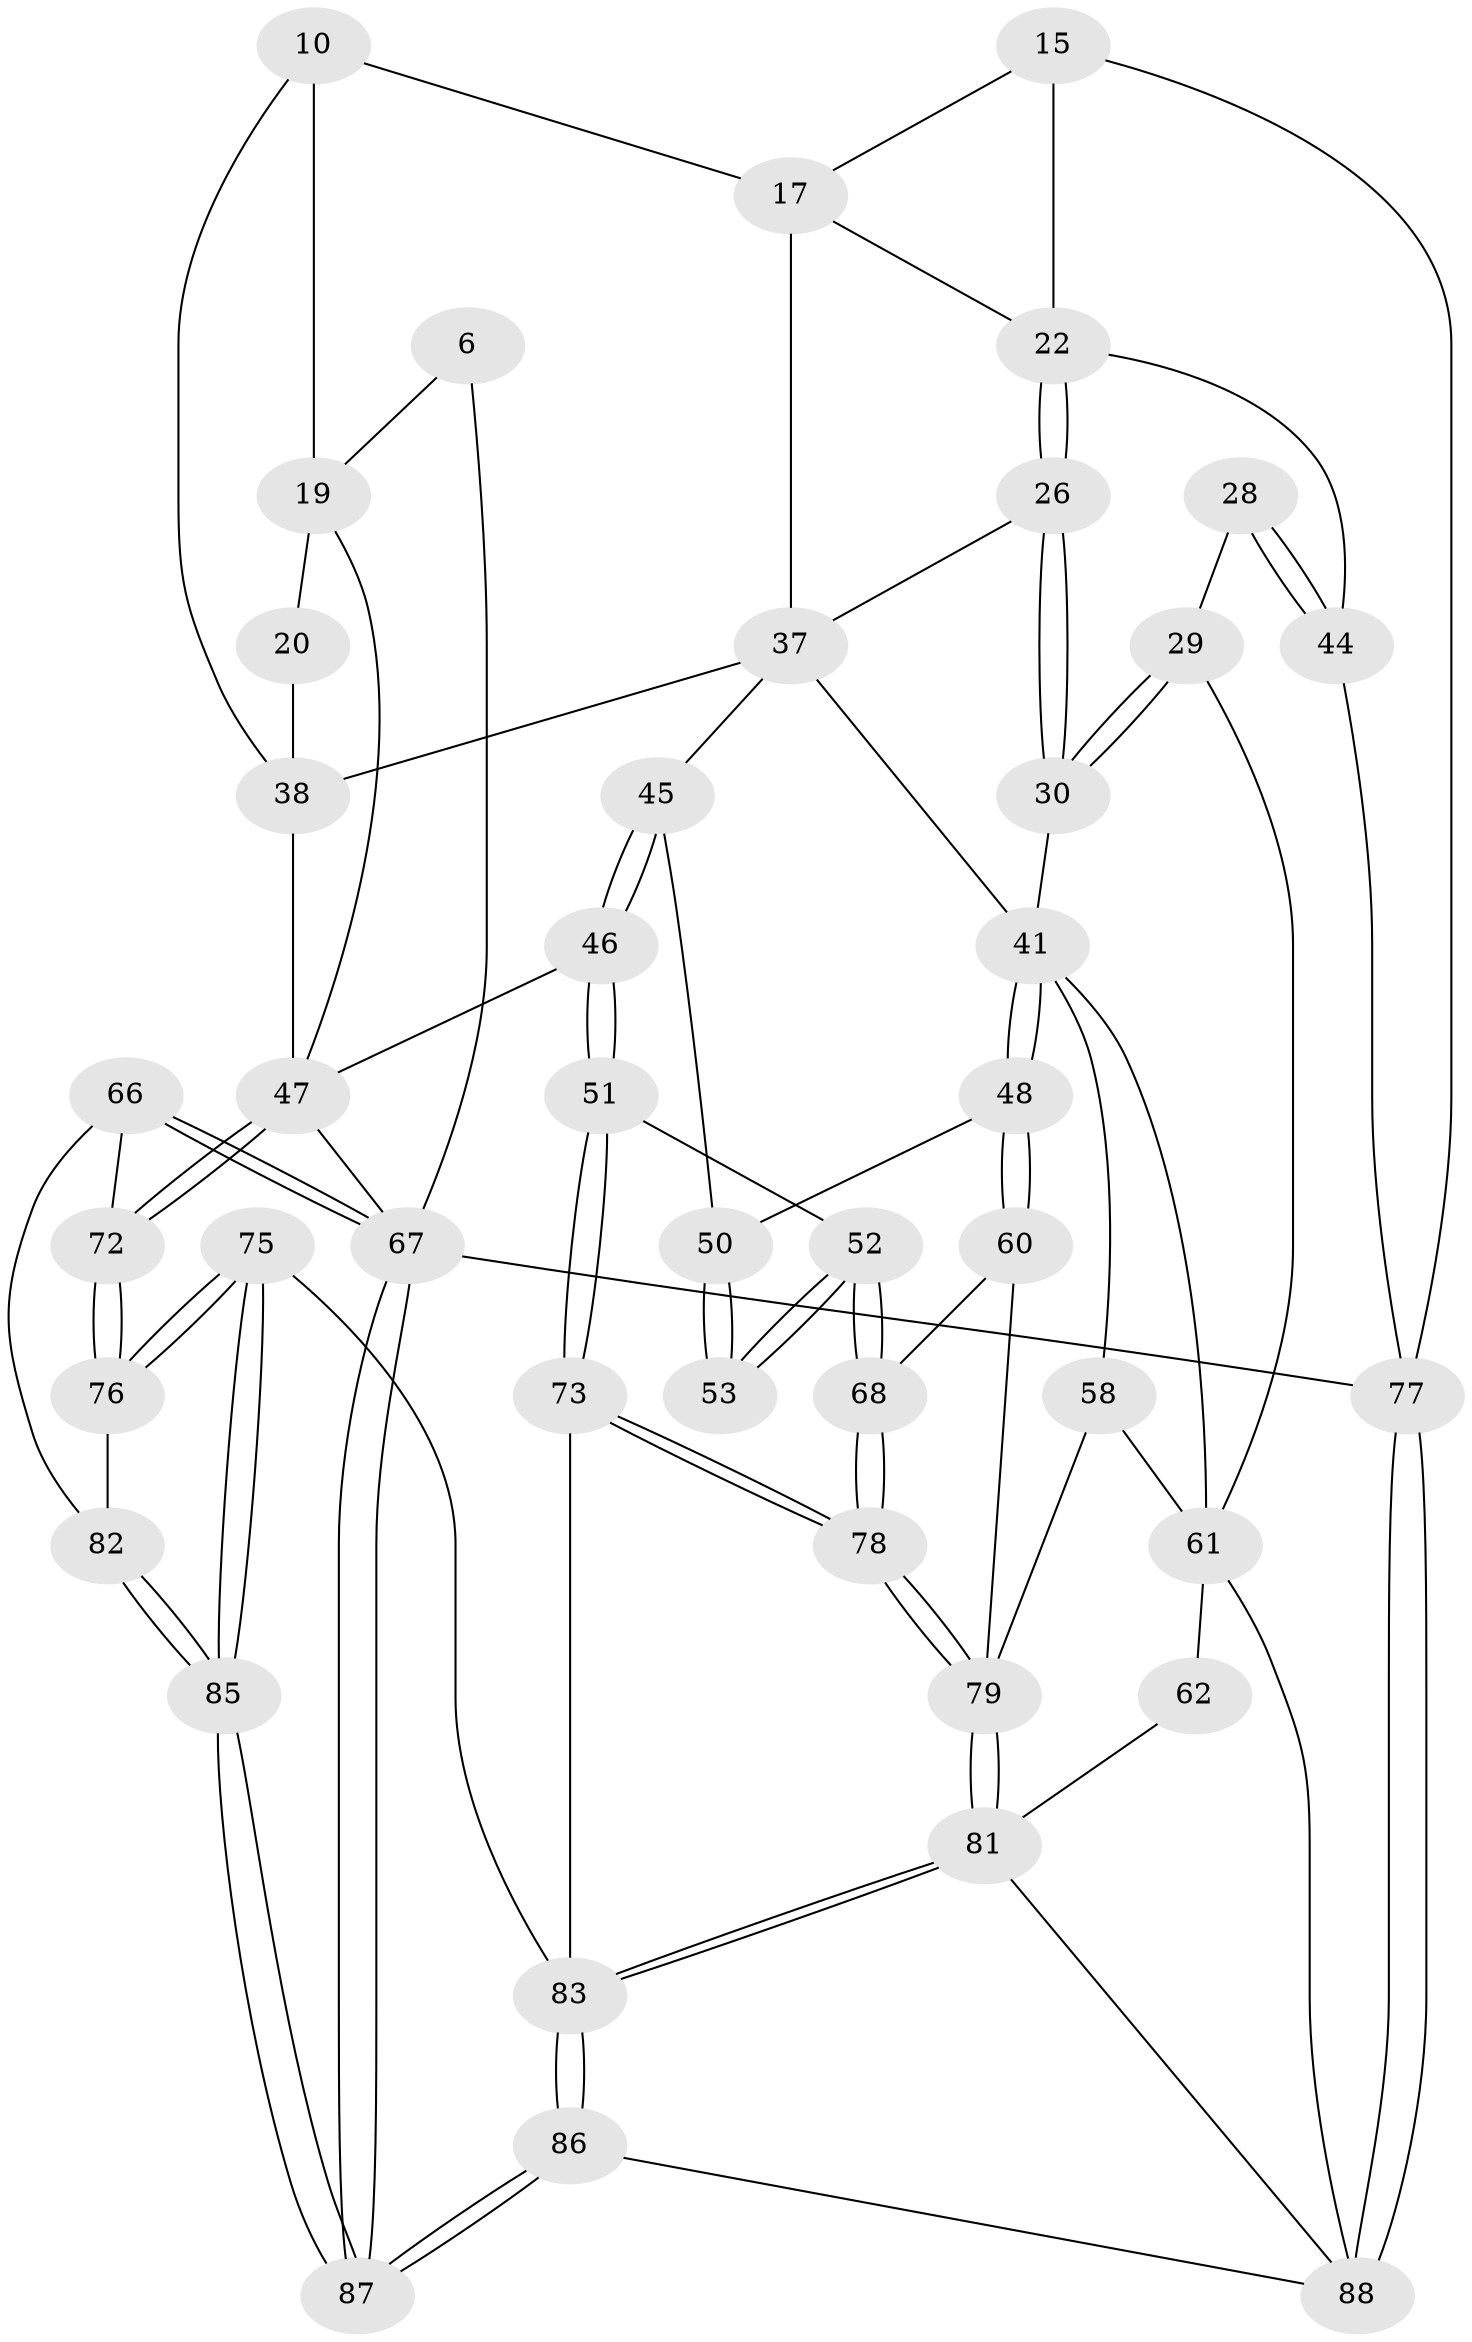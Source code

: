 // original degree distribution, {3: 0.022727272727272728, 4: 0.23863636363636365, 6: 0.2159090909090909, 5: 0.5227272727272727}
// Generated by graph-tools (version 1.1) at 2025/59/03/09/25 04:59:44]
// undirected, 44 vertices, 101 edges
graph export_dot {
graph [start="1"]
  node [color=gray90,style=filled];
  6 [pos="+0.24284889596212214+0"];
  10 [pos="+0.40194806139877604+0.20923772197161306"];
  15 [pos="+0.8324166056004099+0.14138131107215066",super="+13"];
  17 [pos="+0.5867799016557042+0.1955402309529907",super="+8+9"];
  19 [pos="+0.15179764453143946+0.06154951257736585",super="+12+11"];
  20 [pos="+0.19492562353161946+0.235081195722697"];
  22 [pos="+0.7504747627953855+0.32564762572614986",super="+16+14+21"];
  26 [pos="+0.7502563406224264+0.3274870667227139"];
  28 [pos="+0.9643078748937771+0.47334561527724417"];
  29 [pos="+0.9460839939574635+0.4765441239342993"];
  30 [pos="+0.8020962809163991+0.4077387524833765"];
  37 [pos="+0.44107118036380544+0.49405237262294643",super="+36+25"];
  38 [pos="+0.336150548643755+0.38437289909777905",super="+34+33"];
  41 [pos="+0.5666745306391393+0.5231632071577605",super="+40"];
  44 [pos="+1+0.47382091642746277",super="+24"];
  45 [pos="+0.43589587261923435+0.5037696772985466"];
  46 [pos="+0.2283601812555765+0.6068419209570914"];
  47 [pos="+0.22181295195275105+0.6004762005038327",super="+42+43"];
  48 [pos="+0.47169259865554025+0.6564394617641154"];
  50 [pos="+0.41915679395069266+0.5715378341791203",super="+49"];
  51 [pos="+0.23900837541039388+0.6214471136295225"];
  52 [pos="+0.32229038499763724+0.6451301340909373"];
  53 [pos="+0.33477109401447624+0.6390379345993102"];
  58 [pos="+0.5909786583527165+0.6291143057476737",super="+57"];
  60 [pos="+0.4751936983185608+0.6731019783025751"];
  61 [pos="+0.8311533631077491+0.7614457304331661",super="+55+56"];
  62 [pos="+0.7667113697212564+0.7741288810892943"];
  66 [pos="+0+0.6867857301474815"];
  67 [pos="+0+1",super="+5"];
  68 [pos="+0.3816575393527784+0.7231154302601799"];
  72 [pos="+0.08838893444395124+0.716556417055922",super="+65"];
  73 [pos="+0.2301722899490184+0.7571335855908181"];
  75 [pos="+0.1332801485360169+0.8296355739119586"];
  76 [pos="+0.13050991408385107+0.8266978714150672"];
  77 [pos="+1+1",super="+4+63"];
  78 [pos="+0.3807019224347421+0.8148148012753664"];
  79 [pos="+0.4482677660849428+0.9331952948979964",super="+70+59+69"];
  81 [pos="+0.4504092206669748+0.9744257106268559",super="+80"];
  82 [pos="+0.02173407849391552+0.7960853159655991"];
  83 [pos="+0.42999929789257574+1",super="+74"];
  85 [pos="+0+1"];
  86 [pos="+0.4116442774597504+1"];
  87 [pos="+0+1"];
  88 [pos="+0.8136062385337438+1",super="+84"];
  6 -- 67;
  6 -- 19;
  10 -- 17;
  10 -- 19;
  10 -- 38;
  15 -- 77 [weight=2];
  15 -- 22 [weight=3];
  15 -- 17;
  17 -- 22;
  17 -- 37 [weight=2];
  19 -- 20 [weight=2];
  19 -- 47;
  20 -- 38;
  22 -- 26;
  22 -- 26;
  22 -- 44;
  26 -- 30;
  26 -- 30;
  26 -- 37;
  28 -- 29;
  28 -- 44 [weight=2];
  28 -- 44;
  29 -- 30;
  29 -- 30;
  29 -- 61;
  30 -- 41;
  37 -- 38 [weight=2];
  37 -- 45;
  37 -- 41;
  38 -- 47 [weight=2];
  41 -- 48;
  41 -- 48;
  41 -- 58;
  41 -- 61;
  44 -- 77 [weight=2];
  45 -- 46;
  45 -- 46;
  45 -- 50;
  46 -- 47;
  46 -- 51;
  46 -- 51;
  47 -- 72 [weight=2];
  47 -- 72;
  47 -- 67;
  48 -- 60;
  48 -- 60;
  48 -- 50;
  50 -- 53 [weight=2];
  50 -- 53;
  51 -- 52;
  51 -- 73;
  51 -- 73;
  52 -- 53;
  52 -- 53;
  52 -- 68;
  52 -- 68;
  58 -- 79 [weight=2];
  58 -- 61;
  60 -- 68;
  60 -- 79;
  61 -- 62 [weight=2];
  61 -- 88;
  62 -- 81;
  66 -- 67;
  66 -- 67;
  66 -- 82;
  66 -- 72;
  67 -- 87;
  67 -- 87;
  67 -- 77 [weight=2];
  68 -- 78;
  68 -- 78;
  72 -- 76;
  72 -- 76;
  73 -- 78;
  73 -- 78;
  73 -- 83;
  75 -- 76;
  75 -- 76;
  75 -- 85;
  75 -- 85;
  75 -- 83;
  76 -- 82;
  77 -- 88 [weight=2];
  77 -- 88;
  78 -- 79;
  78 -- 79;
  79 -- 81 [weight=2];
  79 -- 81;
  81 -- 83;
  81 -- 83;
  81 -- 88;
  82 -- 85;
  82 -- 85;
  83 -- 86;
  83 -- 86;
  85 -- 87;
  85 -- 87;
  86 -- 87;
  86 -- 87;
  86 -- 88;
}
